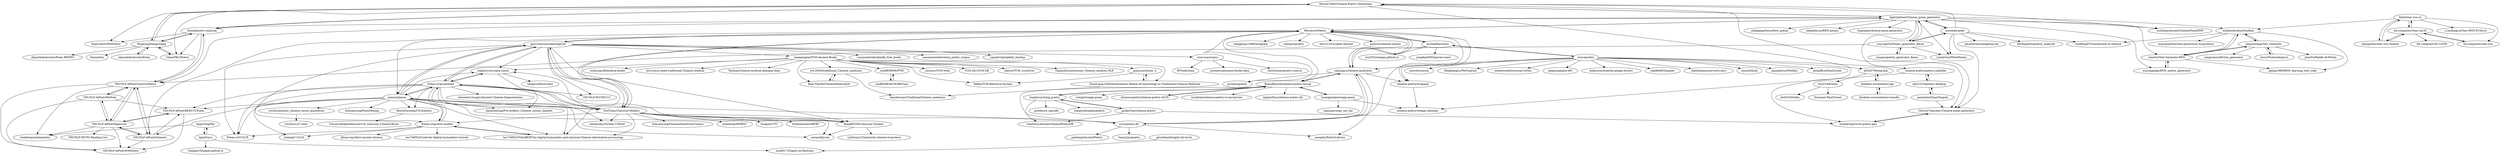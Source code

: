 digraph G {
"chinese-poetry/huajianji" -> "chinese-poetry/weapp-calendar" ["e"=1]
"xenv/gushici" -> "unicar9/jizhi" ["e"=1]
"xenv/gushici" -> "chinese-poetry/huajianji"
"xenv/gushici" -> "michaelliao/shici"
"xenv/gushici" -> "aquanlerou/WeHalo" ["e"=1]
"xenv/gushici" -> "qwqoffice/html2wxml" ["e"=1]
"xenv/gushici" -> "isecret/yuncun"
"xenv/gushici" -> "caoxingyu/chinese-gushiwen"
"xenv/gushici" -> "MingliangLu/WeTypecho" ["e"=1]
"xenv/gushici" -> "a632079/teng-koa"
"xenv/gushici" -> "whitewoodcity/social-vertex" ["e"=1]
"xenv/gushici" -> "iqiqiya/iqiqiya-API" ["e"=1]
"xenv/gushici" -> "kokororin/typecho-plugin-Access" ["e"=1]
"xenv/gushici" -> "chinese-poetry/poetry-calendar"
"xenv/gushici" -> "yale8848/Summer" ["e"=1]
"xenv/gushici" -> "silentbalanceyh/vertx-zero" ["e"=1]
"renjunxiang/Text_Generate" -> "kwsy/FictionAnalysis"
"renjunxiang/Text_Generate" -> "wandouduoduo/SunRnn"
"renjunxiang/Text_Generate" -> "JunnYu/Paddle-AI-Writer" ["e"=1]
"renjunxiang/Text_Generate" -> "stardut/Text-Generate-RNN"
"renjunxiang/Text_Generate" -> "songyouwei/fiction_generator"
"wandouduoduo/SunRnn" -> "zpeng1989/RNN_learning_text_code"
"wandouduoduo/SunRnn" -> "renjunxiang/Text_Generate"
"wandouduoduo/SunRnn" -> "stardut/Text-Generate-RNN"
"wandouduoduo/SunRnn" -> "GaoPeng97/transformer-xl-chinese" ["e"=1]
"wandouduoduo/SunRnn" -> "massquantity/text-generation-using-keras"
"michaelliao/shici" -> "wsy555/wangsy.github.io"
"michaelliao/shici" -> "caoxingyu/chinese-gushiwen"
"michaelliao/shici" -> "Werneror/Poetry"
"michaelliao/shici" -> "yangfan0095/guwen-react"
"michaelliao/shici" -> "xenv/gushici"
"chinese-poetry/chinese-poetry-zhCN" -> "KomaBeyond/chinese-poetry-mysql"
"wzyonggege/RNN_poetry_generator" -> "stardut/Text-Generate-RNN"
"BangBOOM/Classical-Chinese" -> "LinDong123a/ancient-chinese-translator"
"BangBOOM/Classical-Chinese" -> "raynardj/yuan"
"mahavivo/scripta-sinica" -> "tanpero/Reservator"
"mahavivo/scripta-sinica" -> "JiangYanting/Pre-modern_Chinese_corpus_dataset"
"mahavivo/scripta-sinica" -> "Ethan-yt/guwenbert"
"Clover27/ancient-Chinese-poem-generator" -> "justdark/pytorch-poetry-gen"
"DevinZ1993/Chinese-Poetry-Generation" -> "Disiok/poetry-seq2seq"
"DevinZ1993/Chinese-Poetry-Generation" -> "XingxingZhang/rnnpg"
"DevinZ1993/Chinese-Poetry-Generation" -> "ChaosPKU/Poetry"
"DevinZ1993/Chinese-Poetry-Generation" -> "hjptriplebee/Chinese_poem_generator"
"DevinZ1993/Chinese-Poetry-Generation" -> "xue2han/AncientChinesePoemRNN"
"DevinZ1993/Chinese-Poetry-Generation" -> "justdark/pytorch-poetry-gen"
"DevinZ1993/Chinese-Poetry-Generation" -> "Clover27/ancient-Chinese-poem-generator"
"DevinZ1993/Chinese-Poetry-Generation" -> "XiaoyuanYi/WMPoetry"
"hjptriplebee/Chinese_poem_generator" -> "norybaby/poet"
"hjptriplebee/Chinese_poem_generator" -> "DevinZ1993/Chinese-Poetry-Generation"
"hjptriplebee/Chinese_poem_generator" -> "youyuge34/Poems_generator_Keras"
"hjptriplebee/Chinese_poem_generator" -> "Disiok/poetry-seq2seq"
"hjptriplebee/Chinese_poem_generator" -> "LandyGuo/WritePoems"
"hjptriplebee/Chinese_poem_generator" -> "jinfagang/tensorflow_poems" ["e"=1]
"hjptriplebee/Chinese_poem_generator" -> "xue2han/AncientChinesePoemRNN"
"hjptriplebee/Chinese_poem_generator" -> "wandouduoduo/SunRnn"
"hjptriplebee/Chinese_poem_generator" -> "wzyonggege/RNN_poetry_generator"
"hjptriplebee/Chinese_poem_generator" -> "THUNLP-AIPoet/StylisticPoetry"
"hjptriplebee/Chinese_poem_generator" -> "Werneror/Poetry"
"hjptriplebee/Chinese_poem_generator" -> "Clover27/ancient-Chinese-poem-generator"
"hjptriplebee/Chinese_poem_generator" -> "stardut/Text-Generate-RNN"
"hjptriplebee/Chinese_poem_generator" -> "helanfeiyun/RNN-peoms"
"hjptriplebee/Chinese_poem_generator" -> "linpingta/chinese-poem-generator"
"garychowcmu/daizhigev20" -> "Ethan-yt/guwenbert"
"garychowcmu/daizhigev20" -> "jiaeyan/Jiayan"
"garychowcmu/daizhigev20" -> "mahavivo/scripta-sinica"
"garychowcmu/daizhigev20" -> "NiuTrans/Classical-Modern"
"garychowcmu/daizhigev20" -> "Ethan-yt/guwen-models"
"garychowcmu/daizhigev20" -> "BangBOOM/Classical-Chinese"
"garychowcmu/daizhigev20" -> "Werneror/Poetry"
"garychowcmu/daizhigev20" -> "rime-aca/corpus"
"garychowcmu/daizhigev20" -> "Ethan-yt/CCLUE"
"garychowcmu/daizhigev20" -> "crazyandcoder/kindle_free_books" ["e"=1]
"garychowcmu/daizhigev20" -> "hsc748NLP/SikuBERT-for-digital-humanities-and-classical-Chinese-information-processing"
"garychowcmu/daizhigev20" -> "xiaopangxia/TCM-Ancient-Books"
"garychowcmu/daizhigev20" -> "THUNLP-MT/THUCC"
"garychowcmu/daizhigev20" -> "nonamestreet/weixin_public_corpus" ["e"=1]
"garychowcmu/daizhigev20" -> "LampScript/qdaily_backup" ["e"=1]
"caoxingyu/chinese-gushiwen" -> "yxcs/poems-db"
"caoxingyu/chinese-gushiwen" -> "yaonphy/PoetryLibrary"
"caoxingyu/chinese-gushiwen" -> "javayhu/poetry"
"caoxingyu/chinese-gushiwen" -> "KomaBeyond/chinese-poetry-mysql"
"caoxingyu/chinese-gushiwen" -> "Werneror/Poetry"
"caoxingyu/chinese-gushiwen" -> "chinese-poetry/huajianji"
"THUNLP-AIPoet/MixPoet" -> "THUNLP-AIPoet/WMPoetry"
"THUNLP-AIPoet/MixPoet" -> "THUNLP-AIPoet/StylisticPoetry"
"THUNLP-AIPoet/MixPoet" -> "THUNLP-AIPoet/PaperList"
"THUNLP-AIPoet/MixPoet" -> "THUNLP-AIPoet/BERT-CCPoem"
"hitokoto-osc/hitokoto-api" -> "hitokoto-osc/sentences-bundle"
"hitokoto-osc/hitokoto-api" -> "a632079/teng-koa"
"hitokoto-osc/sentences-bundle" -> "hitokoto-osc/hitokoto-api"
"xb2016/Kratos" -> "Dreamer-Paul/Sweet"
"xb2016/Kratos" -> "xb2016/Dobby"
"a632079/teng-koa" -> "hitokoto-osc/hitokoto-api"
"a632079/teng-koa" -> "xb2016/Kratos"
"KomaBeyond/chinese-poetry-mysql" -> "chinese-poetry/chinese-poetry-zhCN"
"KomaBeyond/chinese-poetry-mysql" -> "huangjianke/weapp-poem"
"KomaBeyond/chinese-poetry-mysql" -> "woodylan/chinese-poetry-to-mysql-tool"
"KomaBeyond/chinese-poetry-mysql" -> "caoxingyu/chinese-gushiwen"
"KomaBeyond/chinese-poetry-mysql" -> "hxgdzyuyi/tang_poetry"
"KomaBeyond/chinese-poetry-mysql" -> "yxcs/poems-db"
"KomaBeyond/chinese-poetry-mysql" -> "hippieZhou/chinese-poetry-db"
"KomaBeyond/chinese-poetry-mysql" -> "nslogx/weapp-poem"
"huangjianke/weapp-poem" -> "KomaBeyond/chinese-poetry-mysql"
"huangjianke/weapp-poem" -> "szpnygo/wepy_ios_top" ["e"=1]
"huangjianke/weapp-poem" -> "chinese-poetry/weapp-calendar" ["e"=1]
"hxgdzyuyi/tang_poetry" -> "jackeyGao/chinese-poetry"
"hxgdzyuyi/tang_poetry" -> "KomaBeyond/chinese-poetry-mysql"
"hxgdzyuyi/tang_poetry" -> "todototry/AncientChinesePoemsDB"
"hxgdzyuyi/tang_poetry" -> "hujiaweibujidao/poetry"
"hxgdzyuyi/tang_poetry" -> "grezbo/cn_zipcode"
"Ethan-yt/guwenbert" -> "Ethan-yt/guwen-models"
"Ethan-yt/guwenbert" -> "jiaeyan/Jiayan"
"Ethan-yt/guwenbert" -> "Ethan-yt/CCLUE"
"Ethan-yt/guwenbert" -> "NiuTrans/Classical-Modern"
"Ethan-yt/guwenbert" -> "hsc748NLP/SikuBERT-for-digital-humanities-and-classical-Chinese-information-processing"
"Ethan-yt/guwenbert" -> "garychowcmu/daizhigev20"
"Ethan-yt/guwenbert" -> "jizijing/C-CLUE"
"Ethan-yt/guwenbert" -> "BangBOOM/Classical-Chinese"
"Ethan-yt/guwenbert" -> "mahavivo/scripta-sinica"
"Ethan-yt/guwenbert" -> "raynardj/yuan"
"Ethan-yt/guwenbert" -> "THUNLP-MT/THUCC"
"Ethan-yt/guwenbert" -> "THUNLP-AIPoet/BERT-CCPoem"
"Ethan-yt/guwenbert" -> "cloudyskyy/Guwen-UNILM"
"Ethan-yt/guwenbert" -> "shenshen-hungry/Ancient-Chinese-Segmentation"
"Ethan-yt/guwenbert" -> "KoichiYasuoka/UD-Kanbun"
"jiaeyan/Jiayan" -> "Ethan-yt/guwenbert"
"jiaeyan/Jiayan" -> "NiuTrans/Classical-Modern"
"jiaeyan/Jiayan" -> "Ethan-yt/guwen-models"
"jiaeyan/Jiayan" -> "mahavivo/scripta-sinica"
"jiaeyan/Jiayan" -> "KoichiYasuoka/UD-Kanbun"
"jiaeyan/Jiayan" -> "Ethan-yt/CCLUE"
"jiaeyan/Jiayan" -> "hsc748NLP/SikuBERT-for-digital-humanities-and-classical-Chinese-information-processing"
"jiaeyan/Jiayan" -> "BangBOOM/Classical-Chinese"
"jiaeyan/Jiayan" -> "THUNLP-AIPoet/BERT-CCPoem"
"jiaeyan/Jiayan" -> "THUNLP-AIPoet/Datasets"
"jiaeyan/Jiayan" -> "yxcs/poems-db"
"jiaeyan/Jiayan" -> "JiangYanting/Pre-modern_Chinese_corpus_dataset"
"jiaeyan/Jiayan" -> "garychowcmu/daizhigev20"
"jiaeyan/Jiayan" -> "liuhuanyong/PoemMining"
"jiaeyan/Jiayan" -> "iris2hu/ancient_chinese_sense_annotation"
"Disiok/poetry-seq2seq" -> "DevinZ1993/Chinese-Poetry-Generation"
"Disiok/poetry-seq2seq" -> "XingxingZhang/rnnpg"
"Disiok/poetry-seq2seq" -> "XiaoyuanYi/WMPoetry"
"Disiok/poetry-seq2seq" -> "THUNLP-AIPoet/StylisticPoetry"
"Disiok/poetry-seq2seq" -> "ChaosPKU/Poetry"
"THUNLP-AIPoet/StylisticPoetry" -> "THUNLP-AIPoet/Datasets"
"THUNLP-AIPoet/StylisticPoetry" -> "THUNLP-AIPoet/PaperList"
"THUNLP-AIPoet/StylisticPoetry" -> "THUNLP-AIPoet/WMPoetry"
"THUNLP-AIPoet/StylisticPoetry" -> "THUNLP-AIPoet/MixPoet"
"THUNLP-AIPoet/StylisticPoetry" -> "Disiok/poetry-seq2seq"
"THUNLP-AIPoet/StylisticPoetry" -> "whaleloops/interpoetry"
"THUNLP-AIPoet/PaperList" -> "THUNLP-AIPoet/StylisticPoetry"
"THUNLP-AIPoet/PaperList" -> "THUNLP-AIPoet/Datasets"
"THUNLP-AIPoet/PaperList" -> "THUNLP-AIPoet/BERT-CCPoem"
"THUNLP-AIPoet/PaperList" -> "THUNLP-AIPoet/MixPoet"
"THUNLP-AIPoet/PaperList" -> "THUNLP-MT/TG-Reading-List" ["e"=1]
"THUNLP-AIPoet/PaperList" -> "THUNLP-AIPoet/WMPoetry"
"THUNLP-AIPoet/PaperList" -> "whaleloops/interpoetry"
"justdark/pytorch-poetry-gen" -> "Clover27/ancient-Chinese-poem-generator"
"Werneror/Poetry" -> "yxcs/poems-db"
"Werneror/Poetry" -> "caoxingyu/chinese-gushiwen"
"Werneror/Poetry" -> "wangjiezju1988/aichpoem"
"Werneror/Poetry" -> "NiuTrans/Classical-Modern"
"Werneror/Poetry" -> "jiaeyan/Jiayan"
"Werneror/Poetry" -> "javayhu/poetry"
"Werneror/Poetry" -> "sheepzh/poetry" ["e"=1]
"Werneror/Poetry" -> "garychowcmu/daizhigev20"
"Werneror/Poetry" -> "KomaBeyond/chinese-poetry-mysql"
"Werneror/Poetry" -> "michaelliao/shici"
"Werneror/Poetry" -> "THUNLP-AIPoet/Datasets"
"Werneror/Poetry" -> "wb14123/couplet-dataset" ["e"=1]
"Werneror/Poetry" -> "chinese-poetry/huajianji"
"Werneror/Poetry" -> "pwxcoo/chinese-xinhua" ["e"=1]
"Werneror/Poetry" -> "hjptriplebee/Chinese_poem_generator"
"chinese-poetry/poetry-calendar" -> "chinese-poetry/weapp-calendar" ["e"=1]
"chinese-poetry/poetry-calendar" -> "okcy1016/poetry-desktop"
"NiuTrans/Classical-Modern" -> "Ethan-yt/guwenbert"
"NiuTrans/Classical-Modern" -> "jiaeyan/Jiayan"
"NiuTrans/Classical-Modern" -> "Ethan-yt/guwen-models"
"NiuTrans/Classical-Modern" -> "Scagin/CCTC"
"NiuTrans/Classical-Modern" -> "ttzHome/AnchiBERT"
"NiuTrans/Classical-Modern" -> "BangBOOM/Classical-Chinese"
"NiuTrans/Classical-Modern" -> "raynardj/yuan"
"NiuTrans/Classical-Modern" -> "hsc748NLP/SikuBERT-for-digital-humanities-and-classical-Chinese-information-processing"
"NiuTrans/Classical-Modern" -> "cloudyskyy/Guwen-UNILM"
"NiuTrans/Classical-Modern" -> "yxcs/poems-db"
"NiuTrans/Classical-Modern" -> "Werneror/Poetry"
"NiuTrans/Classical-Modern" -> "mahavivo/scripta-sinica"
"NiuTrans/Classical-Modern" -> "liuhuanyong/ChineseDiachronicCorpus" ["e"=1]
"NiuTrans/Classical-Modern" -> "esbatmop/MNBVC" ["e"=1]
"NiuTrans/Classical-Modern" -> "garychowcmu/daizhigev20"
"XingxingZhang/rnnpg" -> "ChaosPKU/Poetry"
"XingxingZhang/rnnpg" -> "ckmarkoh/AcrosticPoem"
"XingxingZhang/rnnpg" -> "ckmarkoh/AcrosticPoem-RNNPG"
"XingxingZhang/rnnpg" -> "DevinZ1993/Chinese-Poetry-Generation"
"XingxingZhang/rnnpg" -> "Disiok/poetry-seq2seq"
"XingxingZhang/rnnpg" -> "fumin/ntm" ["e"=1]
"okcy1016/poetry-desktop" -> "animalize/QuanTangshi"
"okcy1016/poetry-desktop" -> "chinese-poetry/poetry-calendar"
"youyuge34/Poems_generator_Keras" -> "ioiogoo/poetry_generator_Keras"
"youyuge34/Poems_generator_Keras" -> "hjptriplebee/Chinese_poem_generator"
"youyuge34/Poems_generator_Keras" -> "THUNLP-AIPoet/StylisticPoetry"
"youyuge34/Poems_generator_Keras" -> "norybaby/poet"
"youyuge34/Poems_generator_Keras" -> "LandyGuo/WritePoems"
"xiaopangxia/TCM-Ancient-Books" -> "gcaxuxi/cluster_2"
"xiaopangxia/TCM-Ancient-Books" -> "scienceasdf/medical-books" ["e"=1]
"xiaopangxia/TCM-Ancient-Books" -> "lyd-cs/you-need-traditional-Chinese-medical"
"xiaopangxia/TCM-Ancient-Books" -> "srx-2000/traditional_Chinese_medicine"
"xiaopangxia/TCM-Ancient-Books" -> "Toyhom/Chinese-medical-dialogue-data" ["e"=1]
"xiaopangxia/TCM-Ancient-Books" -> "ZhaoLiang-GitHub/Automatic-Rental-of-Gynecology-in-Traditional-Chinese-Medicine"
"xiaopangxia/TCM-Ancient-Books" -> "yao8839836/PTM"
"xiaopangxia/TCM-Ancient-Books" -> "siriuscc/TCM-Note"
"xiaopangxia/TCM-Ancient-Books" -> "Real-TomHy/ChineseMedicalQA"
"xiaopangxia/TCM-Ancient-Books" -> "DefJia/TCM-Retrieval-System"
"xiaopangxia/TCM-Ancient-Books" -> "TCM-ZJU/TCM-DB"
"xiaopangxia/TCM-Ancient-Books" -> "mahavivo/scripta-sinica"
"xiaopangxia/TCM-Ancient-Books" -> "Sporot/TCM_word2vec"
"xiaopangxia/TCM-Ancient-Books" -> "GanjinZero/awesome_Chinese_medical_NLP" ["e"=1]
"kwsy/FictionAnalysis" -> "renjunxiang/Text_Generate"
"jackeyGao/chinese-poetry" -> "todototry/AncientChinesePoemsDB"
"jackeyGao/chinese-poetry" -> "hxgdzyuyi/tang_poetry"
"jackeyGao/chinese-poetry" -> "justdark/pytorch-poetry-gen"
"norybaby/poet" -> "hjptriplebee/Chinese_poem_generator"
"norybaby/poet" -> "youyuge34/Poems_generator_Keras"
"norybaby/poet" -> "LandyGuo/WritePoems"
"norybaby/poet" -> "DevinZ1993/Chinese-Poetry-Generation"
"norybaby/poet" -> "Clover27/ancient-Chinese-poem-generator"
"norybaby/poet" -> "MrQianJinSi/poetry_analyzer"
"norybaby/poet" -> "phunterlau/wangfeng-rnn" ["e"=1]
"norybaby/poet" -> "GaoPeng97/transformer-xl-chinese" ["e"=1]
"lipiji/Guyu" -> "lipiji/SongNet"
"lipiji/Guyu" -> "wind91725/gpt2-ml-finetune-"
"lipiji/Guyu" -> "52paper/52paper.github.io"
"iris2hu/ancient_chinese_sense_annotation" -> "iris2hu/L2C-rater"
"srx-2000/traditional_Chinese_medicine" -> "Real-TomHy/ChineseMedicalQA"
"srx-2000/traditional_Chinese_medicine" -> "danzhewuju/TraditionalChinese_medicine"
"Real-TomHy/ChineseMedicalQA" -> "srx-2000/traditional_Chinese_medicine"
"hit-computer/char-rnn-tf" -> "hit-computer/char-rnn"
"hit-computer/char-rnn-tf" -> "hit-computer/SC-LSTM"
"hit-computer/char-rnn-tf" -> "leido/char-rnn-cn"
"hit-computer/char-rnn-tf" -> "zhangzibin/char-rnn-chinese"
"yxcs/poems-db" -> "caoxingyu/chinese-gushiwen"
"yxcs/poems-db" -> "panhaiqi/AncientPoetry"
"yxcs/poems-db" -> "Tianyijian/poetry"
"yxcs/poems-db" -> "yaonphy/PoetryLibrary"
"leido/char-rnn-cn" -> "hit-computer/char-rnn-tf"
"leido/char-rnn-cn" -> "wandouduoduo/SunRnn"
"leido/char-rnn-cn" -> "zhangzibin/char-rnn-chinese"
"leido/char-rnn-cn" -> "L1aoXingyu/Char-RNN-PyTorch"
"leido/char-rnn-cn" -> "hit-computer/char-rnn"
"stardut/Text-Generate-RNN" -> "zpeng1989/RNN_learning_text_code"
"stardut/Text-Generate-RNN" -> "wandouduoduo/SunRnn"
"stardut/Text-Generate-RNN" -> "wzyonggege/RNN_poetry_generator"
"stardut/Text-Generate-RNN" -> "renjunxiang/Text_Generate"
"Ethan-yt/guwen-models" -> "Ethan-yt/guwenbert"
"Ethan-yt/guwen-models" -> "Ethan-yt/CCLUE"
"Ethan-yt/guwen-models" -> "hsc748NLP/SikuBERT-for-digital-humanities-and-classical-Chinese-information-processing"
"Ethan-yt/guwen-models" -> "jizijing/C-CLUE"
"Ethan-yt/guwen-models" -> "Jihuai-wpy/bert-ancient-chinese"
"Ethan-yt/guwen-models" -> "hsc748NLP/code-for-digital-humanities-tutorial"
"hsc748NLP/SikuBERT-for-digital-humanities-and-classical-Chinese-information-processing" -> "Ethan-yt/guwen-models"
"rime-aca/corpus" -> "BYVoid/ytenx"
"rime-aca/corpus" -> "jyutnet/cantonese-books-data" ["e"=1]
"rime-aca/corpus" -> "snowtraces/poetry-source"
"yao8839836/CEMRClass" -> "yao8839836/PTM"
"yao8839836/PTM" -> "yao8839836/CEMRClass"
"THUNLP-AIPoet/BERT-CCPoem" -> "THUNLP-AIPoet/PaperList"
"THUNLP-AIPoet/BERT-CCPoem" -> "THUNLP-AIPoet/WMPoetry"
"THUNLP-AIPoet/Datasets" -> "THUNLP-AIPoet/StylisticPoetry"
"THUNLP-AIPoet/Datasets" -> "THUNLP-AIPoet/WMPoetry"
"THUNLP-AIPoet/Datasets" -> "THUNLP-AIPoet/PaperList"
"THUNLP-AIPoet/Datasets" -> "THUNLP-AIPoet/BERT-CCPoem"
"animalize/QuanTangshi" -> "okcy1016/poetry-desktop"
"animalize/QuanTangshi" -> "Clover27/ancient-Chinese-poem-generator"
"ioiogoo/poetry_generator_Keras" -> "youyuge34/Poems_generator_Keras"
"ckmarkoh/AcrosticPoem" -> "XingxingZhang/rnnpg"
"lipiji/SongNet" -> "lipiji/Guyu"
"lipiji/SongNet" -> "whaleloops/interpoetry"
"ghosthamlet/gpt2-ml-torch" -> "wind91725/gpt2-ml-finetune-"
"ChaosPKU/Poetry" -> "XingxingZhang/rnnpg"
"KoichiYasuoka/UD-Kanbun" -> "UniversalDependencies/UD_Classical_Chinese-Kyoto"
"zhangzibin/char-rnn-chinese" -> "hit-computer/char-rnn-tf"
"zhangzibin/char-rnn-chinese" -> "leido/char-rnn-cn"
"ZhaoLiang-GitHub/Automatic-Rental-of-Gynecology-in-Traditional-Chinese-Medicine" -> "gcaxuxi/cluster_2"
"ZhaoLiang-GitHub/Automatic-Rental-of-Gynecology-in-Traditional-Chinese-Medicine" -> "danzhewuju/TraditionalChinese_medicine"
"gcaxuxi/cluster_2" -> "ZhaoLiang-GitHub/Automatic-Rental-of-Gynecology-in-Traditional-Chinese-Medicine"
"gcaxuxi/cluster_2" -> "DefJia/TCM-Retrieval-System"
"hit-computer/char-rnn" -> "hit-computer/char-rnn-tf"
"chinese-poetry/huajianji" ["l"="29.237,28.807"]
"chinese-poetry/weapp-calendar" ["l"="14.734,-9.312"]
"xenv/gushici" ["l"="29.26,28.85"]
"unicar9/jizhi" ["l"="12.205,-5.476"]
"michaelliao/shici" ["l"="29.264,28.807"]
"aquanlerou/WeHalo" ["l"="13.69,-10.462"]
"qwqoffice/html2wxml" ["l"="14.633,-8.968"]
"isecret/yuncun" ["l"="29.271,28.888"]
"caoxingyu/chinese-gushiwen" ["l"="29.257,28.769"]
"MingliangLu/WeTypecho" ["l"="-36.602,-14.543"]
"a632079/teng-koa" ["l"="29.296,28.931"]
"whitewoodcity/social-vertex" ["l"="7.316,21.246"]
"iqiqiya/iqiqiya-API" ["l"="-3.328,-45.021"]
"kokororin/typecho-plugin-Access" ["l"="-36.554,-14.508"]
"chinese-poetry/poetry-calendar" ["l"="29.216,28.882"]
"yale8848/Summer" ["l"="7.405,21.256"]
"silentbalanceyh/vertx-zero" ["l"="7.322,21.27"]
"renjunxiang/Text_Generate" ["l"="29.002,28.877"]
"kwsy/FictionAnalysis" ["l"="28.982,28.891"]
"wandouduoduo/SunRnn" ["l"="29.004,28.856"]
"JunnYu/Paddle-AI-Writer" ["l"="-27.353,-18.141"]
"stardut/Text-Generate-RNN" ["l"="29.03,28.855"]
"songyouwei/fiction_generator" ["l"="29,28.903"]
"zpeng1989/RNN_learning_text_code" ["l"="29.022,28.874"]
"GaoPeng97/transformer-xl-chinese" ["l"="32.118,30.388"]
"massquantity/text-generation-using-keras" ["l"="28.976,28.85"]
"wsy555/wangsy.github.io" ["l"="29.311,28.813"]
"Werneror/Poetry" ["l"="29.217,28.763"]
"yangfan0095/guwen-react" ["l"="29.289,28.82"]
"chinese-poetry/chinese-poetry-zhCN" ["l"="29.32,28.711"]
"KomaBeyond/chinese-poetry-mysql" ["l"="29.275,28.708"]
"wzyonggege/RNN_poetry_generator" ["l"="29.048,28.842"]
"BangBOOM/Classical-Chinese" ["l"="29.216,28.699"]
"LinDong123a/ancient-chinese-translator" ["l"="29.237,28.682"]
"raynardj/yuan" ["l"="29.229,28.698"]
"mahavivo/scripta-sinica" ["l"="29.22,28.675"]
"tanpero/Reservator" ["l"="29.245,28.657"]
"JiangYanting/Pre-modern_Chinese_corpus_dataset" ["l"="29.196,28.668"]
"Ethan-yt/guwenbert" ["l"="29.185,28.705"]
"Clover27/ancient-Chinese-poem-generator" ["l"="29.107,28.799"]
"justdark/pytorch-poetry-gen" ["l"="29.105,28.752"]
"DevinZ1993/Chinese-Poetry-Generation" ["l"="29.074,28.795"]
"Disiok/poetry-seq2seq" ["l"="29.087,28.784"]
"XingxingZhang/rnnpg" ["l"="29.047,28.775"]
"ChaosPKU/Poetry" ["l"="29.051,28.79"]
"hjptriplebee/Chinese_poem_generator" ["l"="29.099,28.818"]
"xue2han/AncientChinesePoemRNN" ["l"="29.063,28.815"]
"XiaoyuanYi/WMPoetry" ["l"="29.069,28.769"]
"norybaby/poet" ["l"="29.083,28.836"]
"youyuge34/Poems_generator_Keras" ["l"="29.11,28.843"]
"LandyGuo/WritePoems" ["l"="29.091,28.854"]
"jinfagang/tensorflow_poems" ["l"="31.939,30.044"]
"THUNLP-AIPoet/StylisticPoetry" ["l"="29.139,28.799"]
"helanfeiyun/RNN-peoms" ["l"="29.123,28.822"]
"linpingta/chinese-poem-generator" ["l"="29.127,28.834"]
"garychowcmu/daizhigev20" ["l"="29.198,28.689"]
"jiaeyan/Jiayan" ["l"="29.197,28.722"]
"NiuTrans/Classical-Modern" ["l"="29.216,28.716"]
"Ethan-yt/guwen-models" ["l"="29.166,28.704"]
"rime-aca/corpus" ["l"="29.133,28.63"]
"Ethan-yt/CCLUE" ["l"="29.174,28.693"]
"crazyandcoder/kindle_free_books" ["l"="-39.354,-15.937"]
"hsc748NLP/SikuBERT-for-digital-humanities-and-classical-Chinese-information-processing" ["l"="29.177,28.716"]
"xiaopangxia/TCM-Ancient-Books" ["l"="29.259,28.608"]
"THUNLP-MT/THUCC" ["l"="29.173,28.678"]
"nonamestreet/weixin_public_corpus" ["l"="32.357,30.159"]
"LampScript/qdaily_backup" ["l"="-34.864,-22.714"]
"yxcs/poems-db" ["l"="29.257,28.743"]
"yaonphy/PoetryLibrary" ["l"="29.279,28.756"]
"javayhu/poetry" ["l"="29.237,28.782"]
"THUNLP-AIPoet/MixPoet" ["l"="29.142,28.78"]
"THUNLP-AIPoet/WMPoetry" ["l"="29.157,28.776"]
"THUNLP-AIPoet/PaperList" ["l"="29.166,28.79"]
"THUNLP-AIPoet/BERT-CCPoem" ["l"="29.168,28.756"]
"hitokoto-osc/hitokoto-api" ["l"="29.292,28.964"]
"hitokoto-osc/sentences-bundle" ["l"="29.291,28.991"]
"xb2016/Kratos" ["l"="29.335,28.958"]
"Dreamer-Paul/Sweet" ["l"="29.348,28.98"]
"xb2016/Dobby" ["l"="29.36,28.963"]
"huangjianke/weapp-poem" ["l"="29.313,28.682"]
"woodylan/chinese-poetry-to-mysql-tool" ["l"="29.299,28.698"]
"hxgdzyuyi/tang_poetry" ["l"="29.212,28.646"]
"hippieZhou/chinese-poetry-db" ["l"="29.3,28.719"]
"nslogx/weapp-poem" ["l"="29.285,28.681"]
"szpnygo/wepy_ios_top" ["l"="-14.961,2.922"]
"jackeyGao/chinese-poetry" ["l"="29.155,28.659"]
"todototry/AncientChinesePoemsDB" ["l"="29.177,28.632"]
"hujiaweibujidao/poetry" ["l"="29.193,28.596"]
"grezbo/cn_zipcode" ["l"="29.216,28.617"]
"jizijing/C-CLUE" ["l"="29.154,28.691"]
"cloudyskyy/Guwen-UNILM" ["l"="29.184,28.731"]
"shenshen-hungry/Ancient-Chinese-Segmentation" ["l"="29.142,28.706"]
"KoichiYasuoka/UD-Kanbun" ["l"="29.157,28.722"]
"THUNLP-AIPoet/Datasets" ["l"="29.174,28.774"]
"liuhuanyong/PoemMining" ["l"="29.237,28.727"]
"iris2hu/ancient_chinese_sense_annotation" ["l"="29.226,28.738"]
"whaleloops/interpoetry" ["l"="29.205,28.823"]
"THUNLP-MT/TG-Reading-List" ["l"="29.903,32.203"]
"wangjiezju1988/aichpoem" ["l"="29.285,28.78"]
"sheepzh/poetry" ["l"="-34.875,-22.668"]
"wb14123/couplet-dataset" ["l"="5.762,17.287"]
"pwxcoo/chinese-xinhua" ["l"="6.031,17.418"]
"okcy1016/poetry-desktop" ["l"="29.182,28.881"]
"Scagin/CCTC" ["l"="29.248,28.695"]
"ttzHome/AnchiBERT" ["l"="29.246,28.709"]
"liuhuanyong/ChineseDiachronicCorpus" ["l"="32.383,30.407"]
"esbatmop/MNBVC" ["l"="27.46,31.252"]
"ckmarkoh/AcrosticPoem" ["l"="29.022,28.759"]
"ckmarkoh/AcrosticPoem-RNNPG" ["l"="29.018,28.779"]
"fumin/ntm" ["l"="27.096,34.287"]
"animalize/QuanTangshi" ["l"="29.155,28.859"]
"ioiogoo/poetry_generator_Keras" ["l"="29.113,28.87"]
"gcaxuxi/cluster_2" ["l"="29.293,28.598"]
"scienceasdf/medical-books" ["l"="32.406,30.372"]
"lyd-cs/you-need-traditional-Chinese-medical" ["l"="29.238,28.58"]
"srx-2000/traditional_Chinese_medicine" ["l"="29.272,28.573"]
"Toyhom/Chinese-medical-dialogue-data" ["l"="32.426,30.365"]
"ZhaoLiang-GitHub/Automatic-Rental-of-Gynecology-in-Traditional-Chinese-Medicine" ["l"="29.283,28.586"]
"yao8839836/PTM" ["l"="29.303,28.58"]
"siriuscc/TCM-Note" ["l"="29.242,28.596"]
"Real-TomHy/ChineseMedicalQA" ["l"="29.256,28.567"]
"DefJia/TCM-Retrieval-System" ["l"="29.281,28.605"]
"TCM-ZJU/TCM-DB" ["l"="29.287,28.619"]
"Sporot/TCM_word2vec" ["l"="29.261,28.59"]
"GanjinZero/awesome_Chinese_medical_NLP" ["l"="32.382,30.315"]
"MrQianJinSi/poetry_analyzer" ["l"="29.071,28.885"]
"phunterlau/wangfeng-rnn" ["l"="27.036,34.257"]
"lipiji/Guyu" ["l"="29.341,28.874"]
"lipiji/SongNet" ["l"="29.301,28.861"]
"wind91725/gpt2-ml-finetune-" ["l"="29.382,28.877"]
"52paper/52paper.github.io" ["l"="29.362,28.895"]
"iris2hu/L2C-rater" ["l"="29.254,28.728"]
"danzhewuju/TraditionalChinese_medicine" ["l"="29.288,28.565"]
"hit-computer/char-rnn-tf" ["l"="28.897,28.903"]
"hit-computer/char-rnn" ["l"="28.917,28.91"]
"hit-computer/SC-LSTM" ["l"="28.871,28.922"]
"leido/char-rnn-cn" ["l"="28.923,28.883"]
"zhangzibin/char-rnn-chinese" ["l"="28.892,28.884"]
"panhaiqi/AncientPoetry" ["l"="29.308,28.749"]
"Tianyijian/poetry" ["l"="29.284,28.74"]
"L1aoXingyu/Char-RNN-PyTorch" ["l"="28.903,28.857"]
"Jihuai-wpy/bert-ancient-chinese" ["l"="29.141,28.689"]
"hsc748NLP/code-for-digital-humanities-tutorial" ["l"="29.129,28.694"]
"BYVoid/ytenx" ["l"="29.099,28.61"]
"jyutnet/cantonese-books-data" ["l"="-33.058,-20.193"]
"snowtraces/poetry-source" ["l"="29.125,28.603"]
"yao8839836/CEMRClass" ["l"="29.32,28.569"]
"ghosthamlet/gpt2-ml-torch" ["l"="29.41,28.883"]
"UniversalDependencies/UD_Classical_Chinese-Kyoto" ["l"="29.126,28.721"]
}